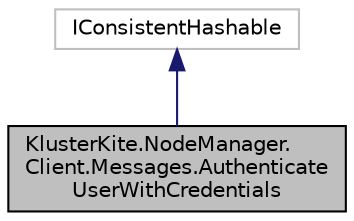 digraph "KlusterKite.NodeManager.Client.Messages.AuthenticateUserWithCredentials"
{
  edge [fontname="Helvetica",fontsize="10",labelfontname="Helvetica",labelfontsize="10"];
  node [fontname="Helvetica",fontsize="10",shape=record];
  Node2 [label="KlusterKite.NodeManager.\lClient.Messages.Authenticate\lUserWithCredentials",height=0.2,width=0.4,color="black", fillcolor="grey75", style="filled", fontcolor="black"];
  Node3 -> Node2 [dir="back",color="midnightblue",fontsize="10",style="solid",fontname="Helvetica"];
  Node3 [label="IConsistentHashable",height=0.2,width=0.4,color="grey75", fillcolor="white", style="filled"];
}
